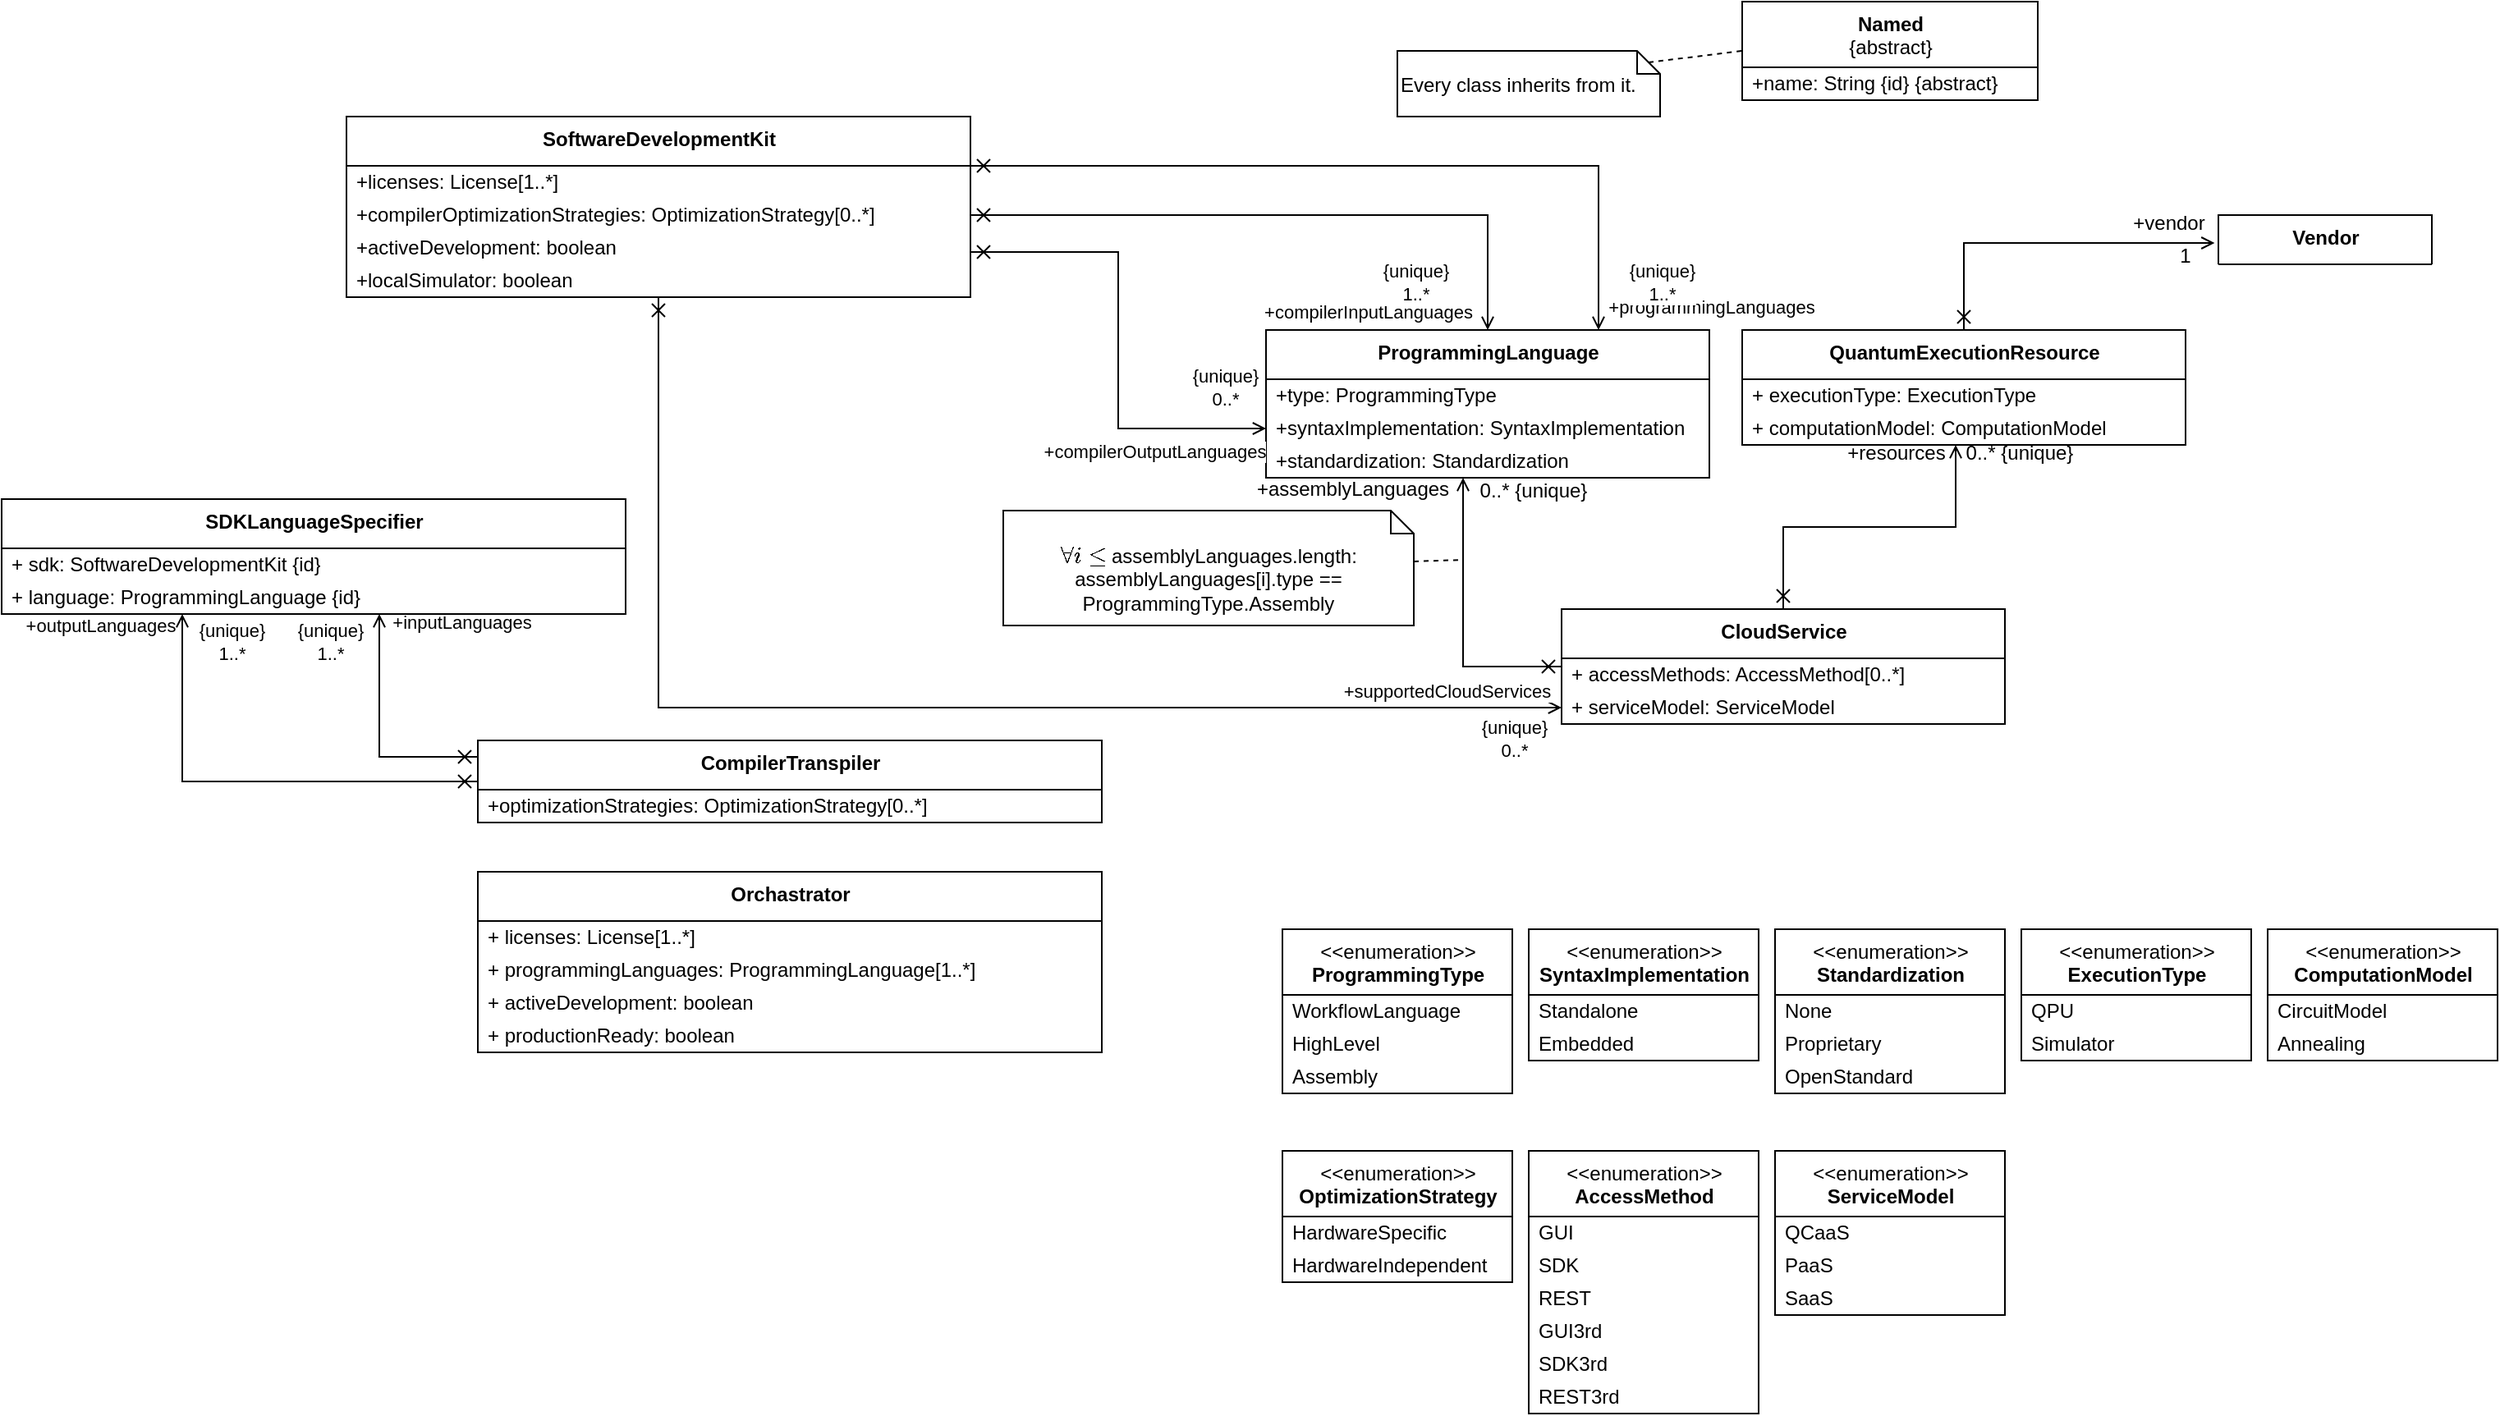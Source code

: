<mxfile version="15.8.7" type="device"><diagram id="bbIIZmD2PRprDW3jlX_k" name="Seite-1"><mxGraphModel dx="2922" dy="1264" grid="1" gridSize="10" guides="1" tooltips="1" connect="1" arrows="1" fold="1" page="1" pageScale="1" pageWidth="827" pageHeight="1169" math="1" shadow="0"><root><mxCell id="0"/><mxCell id="1" parent="0"/><mxCell id="2dvuUzxfTzS7yfaZt3N1-1" value="&lt;b&gt;ProgrammingLanguage&lt;/b&gt;" style="swimlane;fontStyle=0;align=center;verticalAlign=top;childLayout=stackLayout;horizontal=1;startSize=30;horizontalStack=0;resizeParent=1;resizeParentMax=0;resizeLast=0;collapsible=0;marginBottom=0;html=1;" vertex="1" parent="1"><mxGeometry x="60" y="220" width="270" height="90" as="geometry"/></mxCell><mxCell id="2dvuUzxfTzS7yfaZt3N1-9" value="+type: ProgrammingType" style="text;html=1;strokeColor=none;fillColor=none;align=left;verticalAlign=middle;spacingLeft=4;spacingRight=4;overflow=hidden;rotatable=0;points=[[0,0.5],[1,0.5]];portConstraint=eastwest;" vertex="1" parent="2dvuUzxfTzS7yfaZt3N1-1"><mxGeometry y="30" width="270" height="20" as="geometry"/></mxCell><mxCell id="2dvuUzxfTzS7yfaZt3N1-10" value="+syntaxImplementation: SyntaxImplementation" style="text;html=1;strokeColor=none;fillColor=none;align=left;verticalAlign=middle;spacingLeft=4;spacingRight=4;overflow=hidden;rotatable=0;points=[[0,0.5],[1,0.5]];portConstraint=eastwest;" vertex="1" parent="2dvuUzxfTzS7yfaZt3N1-1"><mxGeometry y="50" width="270" height="20" as="geometry"/></mxCell><mxCell id="2dvuUzxfTzS7yfaZt3N1-11" value="+standardization: Standardization" style="text;html=1;strokeColor=none;fillColor=none;align=left;verticalAlign=middle;spacingLeft=4;spacingRight=4;overflow=hidden;rotatable=0;points=[[0,0.5],[1,0.5]];portConstraint=eastwest;" vertex="1" parent="2dvuUzxfTzS7yfaZt3N1-1"><mxGeometry y="70" width="270" height="20" as="geometry"/></mxCell><mxCell id="2dvuUzxfTzS7yfaZt3N1-12" value="&lt;b&gt;Named&lt;/b&gt;&lt;br&gt;{abstract}" style="swimlane;fontStyle=0;align=center;verticalAlign=top;childLayout=stackLayout;horizontal=1;startSize=40;horizontalStack=0;resizeParent=1;resizeParentMax=0;resizeLast=0;collapsible=0;marginBottom=0;html=1;" vertex="1" parent="1"><mxGeometry x="350" y="20" width="180" height="60" as="geometry"/></mxCell><mxCell id="2dvuUzxfTzS7yfaZt3N1-14" value="+name: String {id} {abstract}" style="text;html=1;strokeColor=none;fillColor=none;align=left;verticalAlign=middle;spacingLeft=4;spacingRight=4;overflow=hidden;rotatable=0;points=[[0,0.5],[1,0.5]];portConstraint=eastwest;" vertex="1" parent="2dvuUzxfTzS7yfaZt3N1-12"><mxGeometry y="40" width="180" height="20" as="geometry"/></mxCell><mxCell id="2dvuUzxfTzS7yfaZt3N1-21" value="&amp;lt;&amp;lt;enumeration&amp;gt;&amp;gt;&lt;br&gt;&lt;b&gt;ProgrammingType&lt;br&gt;&lt;/b&gt;" style="swimlane;fontStyle=0;align=center;verticalAlign=top;childLayout=stackLayout;horizontal=1;startSize=40;horizontalStack=0;resizeParent=1;resizeParentMax=0;resizeLast=0;collapsible=0;marginBottom=0;html=1;" vertex="1" parent="1"><mxGeometry x="70" y="585" width="140" height="100" as="geometry"/></mxCell><mxCell id="2dvuUzxfTzS7yfaZt3N1-22" value="WorkflowLanguage" style="text;html=1;strokeColor=none;fillColor=none;align=left;verticalAlign=middle;spacingLeft=4;spacingRight=4;overflow=hidden;rotatable=0;points=[[0,0.5],[1,0.5]];portConstraint=eastwest;" vertex="1" parent="2dvuUzxfTzS7yfaZt3N1-21"><mxGeometry y="40" width="140" height="20" as="geometry"/></mxCell><mxCell id="2dvuUzxfTzS7yfaZt3N1-23" value="HighLevel" style="text;html=1;strokeColor=none;fillColor=none;align=left;verticalAlign=middle;spacingLeft=4;spacingRight=4;overflow=hidden;rotatable=0;points=[[0,0.5],[1,0.5]];portConstraint=eastwest;" vertex="1" parent="2dvuUzxfTzS7yfaZt3N1-21"><mxGeometry y="60" width="140" height="20" as="geometry"/></mxCell><mxCell id="2dvuUzxfTzS7yfaZt3N1-24" value="Assembly" style="text;html=1;strokeColor=none;fillColor=none;align=left;verticalAlign=middle;spacingLeft=4;spacingRight=4;overflow=hidden;rotatable=0;points=[[0,0.5],[1,0.5]];portConstraint=eastwest;" vertex="1" parent="2dvuUzxfTzS7yfaZt3N1-21"><mxGeometry y="80" width="140" height="20" as="geometry"/></mxCell><mxCell id="2dvuUzxfTzS7yfaZt3N1-25" value="&amp;lt;&amp;lt;enumeration&amp;gt;&amp;gt;&lt;br&gt;&lt;b&gt;SyntaxImplementation&lt;br&gt;&lt;/b&gt;" style="swimlane;fontStyle=0;align=center;verticalAlign=top;childLayout=stackLayout;horizontal=1;startSize=40;horizontalStack=0;resizeParent=1;resizeParentMax=0;resizeLast=0;collapsible=0;marginBottom=0;html=1;" vertex="1" parent="1"><mxGeometry x="220" y="585" width="140" height="80" as="geometry"/></mxCell><mxCell id="2dvuUzxfTzS7yfaZt3N1-26" value="Standalone" style="text;html=1;strokeColor=none;fillColor=none;align=left;verticalAlign=middle;spacingLeft=4;spacingRight=4;overflow=hidden;rotatable=0;points=[[0,0.5],[1,0.5]];portConstraint=eastwest;" vertex="1" parent="2dvuUzxfTzS7yfaZt3N1-25"><mxGeometry y="40" width="140" height="20" as="geometry"/></mxCell><mxCell id="2dvuUzxfTzS7yfaZt3N1-29" value="Embedded" style="text;html=1;strokeColor=none;fillColor=none;align=left;verticalAlign=middle;spacingLeft=4;spacingRight=4;overflow=hidden;rotatable=0;points=[[0,0.5],[1,0.5]];portConstraint=eastwest;" vertex="1" parent="2dvuUzxfTzS7yfaZt3N1-25"><mxGeometry y="60" width="140" height="20" as="geometry"/></mxCell><mxCell id="2dvuUzxfTzS7yfaZt3N1-30" value="&amp;lt;&amp;lt;enumeration&amp;gt;&amp;gt;&lt;br&gt;&lt;b&gt;Standardization&lt;br&gt;&lt;/b&gt;" style="swimlane;fontStyle=0;align=center;verticalAlign=top;childLayout=stackLayout;horizontal=1;startSize=40;horizontalStack=0;resizeParent=1;resizeParentMax=0;resizeLast=0;collapsible=0;marginBottom=0;html=1;" vertex="1" parent="1"><mxGeometry x="370" y="585" width="140" height="100" as="geometry"/></mxCell><mxCell id="2dvuUzxfTzS7yfaZt3N1-31" value="None" style="text;html=1;strokeColor=none;fillColor=none;align=left;verticalAlign=middle;spacingLeft=4;spacingRight=4;overflow=hidden;rotatable=0;points=[[0,0.5],[1,0.5]];portConstraint=eastwest;" vertex="1" parent="2dvuUzxfTzS7yfaZt3N1-30"><mxGeometry y="40" width="140" height="20" as="geometry"/></mxCell><mxCell id="2dvuUzxfTzS7yfaZt3N1-32" value="Proprietary" style="text;html=1;strokeColor=none;fillColor=none;align=left;verticalAlign=middle;spacingLeft=4;spacingRight=4;overflow=hidden;rotatable=0;points=[[0,0.5],[1,0.5]];portConstraint=eastwest;" vertex="1" parent="2dvuUzxfTzS7yfaZt3N1-30"><mxGeometry y="60" width="140" height="20" as="geometry"/></mxCell><mxCell id="2dvuUzxfTzS7yfaZt3N1-33" value="OpenStandard" style="text;html=1;strokeColor=none;fillColor=none;align=left;verticalAlign=middle;spacingLeft=4;spacingRight=4;overflow=hidden;rotatable=0;points=[[0,0.5],[1,0.5]];portConstraint=eastwest;" vertex="1" parent="2dvuUzxfTzS7yfaZt3N1-30"><mxGeometry y="80" width="140" height="20" as="geometry"/></mxCell><mxCell id="2dvuUzxfTzS7yfaZt3N1-45" style="edgeStyle=orthogonalEdgeStyle;rounded=0;orthogonalLoop=1;jettySize=auto;html=1;entryX=-0.018;entryY=0.56;entryDx=0;entryDy=0;entryPerimeter=0;endArrow=open;endFill=0;startArrow=cross;startFill=0;" edge="1" parent="1" source="2dvuUzxfTzS7yfaZt3N1-34" target="2dvuUzxfTzS7yfaZt3N1-42"><mxGeometry relative="1" as="geometry"><Array as="points"><mxPoint x="485" y="167"/><mxPoint x="638" y="167"/></Array></mxGeometry></mxCell><mxCell id="2dvuUzxfTzS7yfaZt3N1-34" value="&lt;b&gt;QuantumExecutionResource&lt;/b&gt;" style="swimlane;fontStyle=0;align=center;verticalAlign=top;childLayout=stackLayout;horizontal=1;startSize=30;horizontalStack=0;resizeParent=1;resizeParentMax=0;resizeLast=0;collapsible=0;marginBottom=0;html=1;" vertex="1" parent="1"><mxGeometry x="350" y="220" width="270" height="70" as="geometry"/></mxCell><mxCell id="2dvuUzxfTzS7yfaZt3N1-35" value="+ executionType: ExecutionType" style="text;html=1;strokeColor=none;fillColor=none;align=left;verticalAlign=middle;spacingLeft=4;spacingRight=4;overflow=hidden;rotatable=0;points=[[0,0.5],[1,0.5]];portConstraint=eastwest;" vertex="1" parent="2dvuUzxfTzS7yfaZt3N1-34"><mxGeometry y="30" width="270" height="20" as="geometry"/></mxCell><mxCell id="2dvuUzxfTzS7yfaZt3N1-41" value="+ computationModel: ComputationModel" style="text;html=1;strokeColor=none;fillColor=none;align=left;verticalAlign=middle;spacingLeft=4;spacingRight=4;overflow=hidden;rotatable=0;points=[[0,0.5],[1,0.5]];portConstraint=eastwest;" vertex="1" parent="2dvuUzxfTzS7yfaZt3N1-34"><mxGeometry y="50" width="270" height="20" as="geometry"/></mxCell><mxCell id="2dvuUzxfTzS7yfaZt3N1-40" style="rounded=0;orthogonalLoop=1;jettySize=auto;html=1;exitX=0;exitY=0;exitDx=153;exitDy=7;exitPerimeter=0;entryX=0;entryY=0.5;entryDx=0;entryDy=0;endArrow=none;endFill=0;dashed=1;" edge="1" parent="1" source="2dvuUzxfTzS7yfaZt3N1-38" target="2dvuUzxfTzS7yfaZt3N1-12"><mxGeometry relative="1" as="geometry"/></mxCell><mxCell id="2dvuUzxfTzS7yfaZt3N1-38" value="Every class inherits from it." style="shape=note2;boundedLbl=1;whiteSpace=wrap;html=1;size=14;verticalAlign=top;align=left;spacingTop=-7;" vertex="1" parent="1"><mxGeometry x="140" y="50" width="160" height="40" as="geometry"/></mxCell><mxCell id="2dvuUzxfTzS7yfaZt3N1-42" value="&lt;b&gt;Vendor&lt;/b&gt;" style="swimlane;fontStyle=0;align=center;verticalAlign=top;childLayout=stackLayout;horizontal=1;startSize=50;horizontalStack=0;resizeParent=1;resizeParentMax=0;resizeLast=0;collapsible=0;marginBottom=0;html=1;" vertex="1" parent="1"><mxGeometry x="640" y="150" width="130" height="30" as="geometry"/></mxCell><mxCell id="2dvuUzxfTzS7yfaZt3N1-46" value="+vendor" style="text;html=1;strokeColor=none;fillColor=none;align=center;verticalAlign=middle;whiteSpace=wrap;rounded=0;" vertex="1" parent="1"><mxGeometry x="580" y="150" width="60" height="10" as="geometry"/></mxCell><mxCell id="2dvuUzxfTzS7yfaZt3N1-47" value="1" style="text;html=1;strokeColor=none;fillColor=none;align=center;verticalAlign=middle;whiteSpace=wrap;rounded=0;" vertex="1" parent="1"><mxGeometry x="610" y="170" width="20" height="10" as="geometry"/></mxCell><mxCell id="2dvuUzxfTzS7yfaZt3N1-52" style="edgeStyle=orthogonalEdgeStyle;rounded=0;orthogonalLoop=1;jettySize=auto;html=1;startArrow=cross;startFill=0;endArrow=open;endFill=0;" edge="1" parent="1" source="2dvuUzxfTzS7yfaZt3N1-48" target="2dvuUzxfTzS7yfaZt3N1-1"><mxGeometry relative="1" as="geometry"><Array as="points"><mxPoint x="180" y="425"/></Array></mxGeometry></mxCell><mxCell id="2dvuUzxfTzS7yfaZt3N1-58" style="edgeStyle=orthogonalEdgeStyle;rounded=0;orthogonalLoop=1;jettySize=auto;html=1;startArrow=cross;startFill=0;endArrow=open;endFill=0;" edge="1" parent="1" source="2dvuUzxfTzS7yfaZt3N1-48" target="2dvuUzxfTzS7yfaZt3N1-41"><mxGeometry relative="1" as="geometry"><Array as="points"><mxPoint x="375" y="340"/><mxPoint x="480" y="340"/></Array></mxGeometry></mxCell><mxCell id="2dvuUzxfTzS7yfaZt3N1-48" value="&lt;b&gt;CloudService&lt;/b&gt;" style="swimlane;fontStyle=0;align=center;verticalAlign=top;childLayout=stackLayout;horizontal=1;startSize=30;horizontalStack=0;resizeParent=1;resizeParentMax=0;resizeLast=0;collapsible=0;marginBottom=0;html=1;" vertex="1" parent="1"><mxGeometry x="240" y="390" width="270" height="70" as="geometry"/></mxCell><mxCell id="2dvuUzxfTzS7yfaZt3N1-49" value="+ accessMethods: AccessMethod[0..*]" style="text;html=1;strokeColor=none;fillColor=none;align=left;verticalAlign=middle;spacingLeft=4;spacingRight=4;overflow=hidden;rotatable=0;points=[[0,0.5],[1,0.5]];portConstraint=eastwest;" vertex="1" parent="2dvuUzxfTzS7yfaZt3N1-48"><mxGeometry y="30" width="270" height="20" as="geometry"/></mxCell><mxCell id="2dvuUzxfTzS7yfaZt3N1-50" value="+ serviceModel: ServiceModel" style="text;html=1;strokeColor=none;fillColor=none;align=left;verticalAlign=middle;spacingLeft=4;spacingRight=4;overflow=hidden;rotatable=0;points=[[0,0.5],[1,0.5]];portConstraint=eastwest;" vertex="1" parent="2dvuUzxfTzS7yfaZt3N1-48"><mxGeometry y="50" width="270" height="20" as="geometry"/></mxCell><mxCell id="2dvuUzxfTzS7yfaZt3N1-53" value="+assemblyLanguages" style="text;html=1;strokeColor=none;fillColor=none;align=center;verticalAlign=middle;whiteSpace=wrap;rounded=0;" vertex="1" parent="1"><mxGeometry x="83" y="312" width="60" height="10" as="geometry"/></mxCell><mxCell id="2dvuUzxfTzS7yfaZt3N1-54" value="0..* {unique}" style="text;html=1;strokeColor=none;fillColor=none;align=center;verticalAlign=middle;whiteSpace=wrap;rounded=0;" vertex="1" parent="1"><mxGeometry x="188" y="313" width="70" height="10" as="geometry"/></mxCell><mxCell id="2dvuUzxfTzS7yfaZt3N1-57" style="rounded=0;orthogonalLoop=1;jettySize=auto;html=1;startArrow=none;startFill=0;endArrow=none;endFill=0;dashed=1;" edge="1" parent="1" source="2dvuUzxfTzS7yfaZt3N1-55"><mxGeometry relative="1" as="geometry"><mxPoint x="180" y="360" as="targetPoint"/></mxGeometry></mxCell><mxCell id="2dvuUzxfTzS7yfaZt3N1-55" value="\(\forall i \leq\) assemblyLanguages.length: assemblyLanguages[i].type == ProgrammingType.Assembly" style="shape=note2;boundedLbl=1;whiteSpace=wrap;html=1;size=14;verticalAlign=top;align=center;" vertex="1" parent="1"><mxGeometry x="-100" y="330" width="250" height="70" as="geometry"/></mxCell><mxCell id="2dvuUzxfTzS7yfaZt3N1-59" value="+resources" style="text;html=1;strokeColor=none;fillColor=none;align=center;verticalAlign=middle;whiteSpace=wrap;rounded=0;" vertex="1" parent="1"><mxGeometry x="414" y="290" width="60" height="10" as="geometry"/></mxCell><mxCell id="2dvuUzxfTzS7yfaZt3N1-60" value="0..* {unique}" style="text;html=1;strokeColor=none;fillColor=none;align=center;verticalAlign=middle;whiteSpace=wrap;rounded=0;" vertex="1" parent="1"><mxGeometry x="484" y="290" width="70" height="10" as="geometry"/></mxCell><mxCell id="2dvuUzxfTzS7yfaZt3N1-68" style="edgeStyle=orthogonalEdgeStyle;rounded=0;orthogonalLoop=1;jettySize=auto;html=1;entryX=0.75;entryY=0;entryDx=0;entryDy=0;startArrow=cross;startFill=0;endArrow=open;endFill=0;" edge="1" parent="1" source="2dvuUzxfTzS7yfaZt3N1-61" target="2dvuUzxfTzS7yfaZt3N1-1"><mxGeometry relative="1" as="geometry"><Array as="points"><mxPoint x="263" y="120"/></Array></mxGeometry></mxCell><mxCell id="2dvuUzxfTzS7yfaZt3N1-69" value="+programmingLanguages" style="edgeLabel;html=1;align=center;verticalAlign=middle;resizable=0;points=[];" vertex="1" connectable="0" parent="2dvuUzxfTzS7yfaZt3N1-68"><mxGeometry x="0.942" y="-1" relative="1" as="geometry"><mxPoint x="69" as="offset"/></mxGeometry></mxCell><mxCell id="2dvuUzxfTzS7yfaZt3N1-70" value="{unique}&lt;br&gt;1..*" style="edgeLabel;html=1;align=center;verticalAlign=middle;resizable=0;points=[];" vertex="1" connectable="0" parent="2dvuUzxfTzS7yfaZt3N1-68"><mxGeometry x="0.919" relative="1" as="geometry"><mxPoint x="-112" y="-10" as="offset"/></mxGeometry></mxCell><mxCell id="2dvuUzxfTzS7yfaZt3N1-74" style="edgeStyle=orthogonalEdgeStyle;rounded=0;orthogonalLoop=1;jettySize=auto;html=1;exitX=1;exitY=0.75;exitDx=0;exitDy=0;entryX=0;entryY=0.5;entryDx=0;entryDy=0;startArrow=cross;startFill=0;endArrow=open;endFill=0;" edge="1" parent="1" source="2dvuUzxfTzS7yfaZt3N1-61" target="2dvuUzxfTzS7yfaZt3N1-10"><mxGeometry relative="1" as="geometry"/></mxCell><mxCell id="2dvuUzxfTzS7yfaZt3N1-77" style="edgeStyle=orthogonalEdgeStyle;rounded=0;orthogonalLoop=1;jettySize=auto;html=1;startArrow=cross;startFill=0;endArrow=open;endFill=0;" edge="1" parent="1" source="2dvuUzxfTzS7yfaZt3N1-61" target="2dvuUzxfTzS7yfaZt3N1-50"><mxGeometry relative="1" as="geometry"/></mxCell><mxCell id="2dvuUzxfTzS7yfaZt3N1-78" value="+supportedCloudServices" style="edgeLabel;html=1;align=center;verticalAlign=middle;resizable=0;points=[];" vertex="1" connectable="0" parent="2dvuUzxfTzS7yfaZt3N1-77"><mxGeometry x="0.885" y="-2" relative="1" as="geometry"><mxPoint x="-24" y="-12" as="offset"/></mxGeometry></mxCell><mxCell id="2dvuUzxfTzS7yfaZt3N1-61" value="&lt;b&gt;SoftwareDevelopmentKit&lt;/b&gt;" style="swimlane;fontStyle=0;align=center;verticalAlign=top;childLayout=stackLayout;horizontal=1;startSize=30;horizontalStack=0;resizeParent=1;resizeParentMax=0;resizeLast=0;collapsible=0;marginBottom=0;html=1;" vertex="1" parent="1"><mxGeometry x="-500" y="90" width="380" height="110" as="geometry"/></mxCell><mxCell id="2dvuUzxfTzS7yfaZt3N1-62" value="+licenses: License[1..*]" style="text;html=1;strokeColor=none;fillColor=none;align=left;verticalAlign=middle;spacingLeft=4;spacingRight=4;overflow=hidden;rotatable=0;points=[[0,0.5],[1,0.5]];portConstraint=eastwest;" vertex="1" parent="2dvuUzxfTzS7yfaZt3N1-61"><mxGeometry y="30" width="380" height="20" as="geometry"/></mxCell><mxCell id="2dvuUzxfTzS7yfaZt3N1-65" value="+compilerOptimizationStrategies: OptimizationStrategy[0..*]" style="text;html=1;strokeColor=none;fillColor=none;align=left;verticalAlign=middle;spacingLeft=4;spacingRight=4;overflow=hidden;rotatable=0;points=[[0,0.5],[1,0.5]];portConstraint=eastwest;" vertex="1" parent="2dvuUzxfTzS7yfaZt3N1-61"><mxGeometry y="50" width="380" height="20" as="geometry"/></mxCell><mxCell id="2dvuUzxfTzS7yfaZt3N1-66" value="+activeDevelopment: boolean" style="text;html=1;strokeColor=none;fillColor=none;align=left;verticalAlign=middle;spacingLeft=4;spacingRight=4;overflow=hidden;rotatable=0;points=[[0,0.5],[1,0.5]];portConstraint=eastwest;" vertex="1" parent="2dvuUzxfTzS7yfaZt3N1-61"><mxGeometry y="70" width="380" height="20" as="geometry"/></mxCell><mxCell id="2dvuUzxfTzS7yfaZt3N1-67" value="+localSimulator: boolean" style="text;html=1;strokeColor=none;fillColor=none;align=left;verticalAlign=middle;spacingLeft=4;spacingRight=4;overflow=hidden;rotatable=0;points=[[0,0.5],[1,0.5]];portConstraint=eastwest;" vertex="1" parent="2dvuUzxfTzS7yfaZt3N1-61"><mxGeometry y="90" width="380" height="20" as="geometry"/></mxCell><mxCell id="2dvuUzxfTzS7yfaZt3N1-71" style="edgeStyle=orthogonalEdgeStyle;rounded=0;orthogonalLoop=1;jettySize=auto;html=1;exitX=1;exitY=0.5;exitDx=0;exitDy=0;entryX=0.5;entryY=0;entryDx=0;entryDy=0;startArrow=cross;startFill=0;endArrow=open;endFill=0;" edge="1" parent="1" source="2dvuUzxfTzS7yfaZt3N1-65" target="2dvuUzxfTzS7yfaZt3N1-1"><mxGeometry relative="1" as="geometry"/></mxCell><mxCell id="2dvuUzxfTzS7yfaZt3N1-72" value="+compilerInputLanguages" style="edgeLabel;html=1;align=center;verticalAlign=middle;resizable=0;points=[];" vertex="1" connectable="0" parent="1"><mxGeometry x="120.003" y="210.0" as="geometry"><mxPoint x="2" y="-1" as="offset"/></mxGeometry></mxCell><mxCell id="2dvuUzxfTzS7yfaZt3N1-73" value="{unique}&lt;br&gt;1..*" style="edgeLabel;html=1;align=center;verticalAlign=middle;resizable=0;points=[];" vertex="1" connectable="0" parent="1"><mxGeometry x="300.504" y="190.28" as="geometry"/></mxCell><mxCell id="2dvuUzxfTzS7yfaZt3N1-75" value="+compilerOutputLanguages" style="edgeLabel;html=1;align=center;verticalAlign=middle;resizable=0;points=[];" vertex="1" connectable="0" parent="1"><mxGeometry x="-9.997" y="295.0" as="geometry"><mxPoint x="2" y="-1" as="offset"/></mxGeometry></mxCell><mxCell id="2dvuUzxfTzS7yfaZt3N1-76" value="{unique}&lt;br&gt;0..*" style="edgeLabel;html=1;align=center;verticalAlign=middle;resizable=0;points=[];" vertex="1" connectable="0" parent="1"><mxGeometry x="35.004" y="255.0" as="geometry"/></mxCell><mxCell id="2dvuUzxfTzS7yfaZt3N1-79" value="{unique}&lt;br&gt;0..*" style="edgeLabel;html=1;align=center;verticalAlign=middle;resizable=0;points=[];" vertex="1" connectable="0" parent="1"><mxGeometry x="210.004" y="470.0" as="geometry"><mxPoint x="1" y="-1" as="offset"/></mxGeometry></mxCell><mxCell id="2dvuUzxfTzS7yfaZt3N1-91" style="edgeStyle=orthogonalEdgeStyle;rounded=0;orthogonalLoop=1;jettySize=auto;html=1;startArrow=cross;startFill=0;endArrow=open;endFill=0;" edge="1" parent="1" source="2dvuUzxfTzS7yfaZt3N1-80" target="2dvuUzxfTzS7yfaZt3N1-85"><mxGeometry relative="1" as="geometry"><Array as="points"><mxPoint x="-480" y="480"/></Array></mxGeometry></mxCell><mxCell id="2dvuUzxfTzS7yfaZt3N1-92" value="+inputLanguages" style="edgeLabel;html=1;align=center;verticalAlign=middle;resizable=0;points=[];" vertex="1" connectable="0" parent="2dvuUzxfTzS7yfaZt3N1-91"><mxGeometry x="0.758" y="-1" relative="1" as="geometry"><mxPoint x="49" y="-13" as="offset"/></mxGeometry></mxCell><mxCell id="2dvuUzxfTzS7yfaZt3N1-80" value="&lt;b&gt;CompilerTranspiler&lt;/b&gt;" style="swimlane;fontStyle=0;align=center;verticalAlign=top;childLayout=stackLayout;horizontal=1;startSize=30;horizontalStack=0;resizeParent=1;resizeParentMax=0;resizeLast=0;collapsible=0;marginBottom=0;html=1;" vertex="1" parent="1"><mxGeometry x="-420" y="470" width="380" height="50" as="geometry"/></mxCell><mxCell id="2dvuUzxfTzS7yfaZt3N1-81" value="+optimizationStrategies: OptimizationStrategy[0..*]" style="text;html=1;strokeColor=none;fillColor=none;align=left;verticalAlign=middle;spacingLeft=4;spacingRight=4;overflow=hidden;rotatable=0;points=[[0,0.5],[1,0.5]];portConstraint=eastwest;" vertex="1" parent="2dvuUzxfTzS7yfaZt3N1-80"><mxGeometry y="30" width="380" height="20" as="geometry"/></mxCell><mxCell id="2dvuUzxfTzS7yfaZt3N1-85" value="&lt;b&gt;SDKLanguageSpecifier&lt;/b&gt;" style="swimlane;fontStyle=0;align=center;verticalAlign=top;childLayout=stackLayout;horizontal=1;startSize=30;horizontalStack=0;resizeParent=1;resizeParentMax=0;resizeLast=0;collapsible=0;marginBottom=0;html=1;" vertex="1" parent="1"><mxGeometry x="-710" y="323" width="380" height="70" as="geometry"/></mxCell><mxCell id="2dvuUzxfTzS7yfaZt3N1-86" value="+ sdk: SoftwareDevelopmentKit {id}" style="text;html=1;strokeColor=none;fillColor=none;align=left;verticalAlign=middle;spacingLeft=4;spacingRight=4;overflow=hidden;rotatable=0;points=[[0,0.5],[1,0.5]];portConstraint=eastwest;" vertex="1" parent="2dvuUzxfTzS7yfaZt3N1-85"><mxGeometry y="30" width="380" height="20" as="geometry"/></mxCell><mxCell id="2dvuUzxfTzS7yfaZt3N1-90" value="+ language: ProgrammingLanguage {id}" style="text;html=1;strokeColor=none;fillColor=none;align=left;verticalAlign=middle;spacingLeft=4;spacingRight=4;overflow=hidden;rotatable=0;points=[[0,0.5],[1,0.5]];portConstraint=eastwest;" vertex="1" parent="2dvuUzxfTzS7yfaZt3N1-85"><mxGeometry y="50" width="380" height="20" as="geometry"/></mxCell><mxCell id="2dvuUzxfTzS7yfaZt3N1-93" value="{unique}&lt;br&gt;1..*" style="edgeLabel;html=1;align=center;verticalAlign=middle;resizable=0;points=[];" vertex="1" connectable="0" parent="1"><mxGeometry x="-509.996" y="410.0" as="geometry"/></mxCell><mxCell id="2dvuUzxfTzS7yfaZt3N1-94" style="edgeStyle=orthogonalEdgeStyle;rounded=0;orthogonalLoop=1;jettySize=auto;html=1;startArrow=cross;startFill=0;endArrow=open;endFill=0;exitX=0;exitY=0.5;exitDx=0;exitDy=0;" edge="1" parent="1" source="2dvuUzxfTzS7yfaZt3N1-80" target="2dvuUzxfTzS7yfaZt3N1-85"><mxGeometry relative="1" as="geometry"><mxPoint x="-420" y="550" as="sourcePoint"/><Array as="points"><mxPoint x="-600" y="495"/></Array></mxGeometry></mxCell><mxCell id="2dvuUzxfTzS7yfaZt3N1-95" value="+outputLanguages" style="edgeLabel;html=1;align=center;verticalAlign=middle;resizable=0;points=[];" vertex="1" connectable="0" parent="1"><mxGeometry x="-650" y="400.0" as="geometry"/></mxCell><mxCell id="2dvuUzxfTzS7yfaZt3N1-96" value="{unique}&lt;br&gt;1..*" style="edgeLabel;html=1;align=center;verticalAlign=middle;resizable=0;points=[];" vertex="1" connectable="0" parent="1"><mxGeometry x="-569.996" y="410.0" as="geometry"/></mxCell><mxCell id="2dvuUzxfTzS7yfaZt3N1-97" value="&lt;b&gt;Orchastrator&lt;/b&gt;" style="swimlane;fontStyle=0;align=center;verticalAlign=top;childLayout=stackLayout;horizontal=1;startSize=30;horizontalStack=0;resizeParent=1;resizeParentMax=0;resizeLast=0;collapsible=0;marginBottom=0;html=1;" vertex="1" parent="1"><mxGeometry x="-420" y="550" width="380" height="110" as="geometry"/></mxCell><mxCell id="2dvuUzxfTzS7yfaZt3N1-98" value="+ licenses: License[1..*]" style="text;html=1;strokeColor=none;fillColor=none;align=left;verticalAlign=middle;spacingLeft=4;spacingRight=4;overflow=hidden;rotatable=0;points=[[0,0.5],[1,0.5]];portConstraint=eastwest;" vertex="1" parent="2dvuUzxfTzS7yfaZt3N1-97"><mxGeometry y="30" width="380" height="20" as="geometry"/></mxCell><mxCell id="2dvuUzxfTzS7yfaZt3N1-99" value="+ programmingLanguages: ProgrammingLanguage[1..*]" style="text;html=1;strokeColor=none;fillColor=none;align=left;verticalAlign=middle;spacingLeft=4;spacingRight=4;overflow=hidden;rotatable=0;points=[[0,0.5],[1,0.5]];portConstraint=eastwest;" vertex="1" parent="2dvuUzxfTzS7yfaZt3N1-97"><mxGeometry y="50" width="380" height="20" as="geometry"/></mxCell><mxCell id="2dvuUzxfTzS7yfaZt3N1-100" value="+ activeDevelopment: boolean" style="text;html=1;strokeColor=none;fillColor=none;align=left;verticalAlign=middle;spacingLeft=4;spacingRight=4;overflow=hidden;rotatable=0;points=[[0,0.5],[1,0.5]];portConstraint=eastwest;" vertex="1" parent="2dvuUzxfTzS7yfaZt3N1-97"><mxGeometry y="70" width="380" height="20" as="geometry"/></mxCell><mxCell id="2dvuUzxfTzS7yfaZt3N1-101" value="+ productionReady: boolean" style="text;html=1;strokeColor=none;fillColor=none;align=left;verticalAlign=middle;spacingLeft=4;spacingRight=4;overflow=hidden;rotatable=0;points=[[0,0.5],[1,0.5]];portConstraint=eastwest;" vertex="1" parent="2dvuUzxfTzS7yfaZt3N1-97"><mxGeometry y="90" width="380" height="20" as="geometry"/></mxCell><mxCell id="2dvuUzxfTzS7yfaZt3N1-102" value="&amp;lt;&amp;lt;enumeration&amp;gt;&amp;gt;&lt;br&gt;&lt;b&gt;ExecutionType&lt;br&gt;&lt;/b&gt;" style="swimlane;fontStyle=0;align=center;verticalAlign=top;childLayout=stackLayout;horizontal=1;startSize=40;horizontalStack=0;resizeParent=1;resizeParentMax=0;resizeLast=0;collapsible=0;marginBottom=0;html=1;" vertex="1" parent="1"><mxGeometry x="520" y="585" width="140" height="80" as="geometry"/></mxCell><mxCell id="2dvuUzxfTzS7yfaZt3N1-103" value="QPU" style="text;html=1;strokeColor=none;fillColor=none;align=left;verticalAlign=middle;spacingLeft=4;spacingRight=4;overflow=hidden;rotatable=0;points=[[0,0.5],[1,0.5]];portConstraint=eastwest;" vertex="1" parent="2dvuUzxfTzS7yfaZt3N1-102"><mxGeometry y="40" width="140" height="20" as="geometry"/></mxCell><mxCell id="2dvuUzxfTzS7yfaZt3N1-106" value="Simulator" style="text;html=1;strokeColor=none;fillColor=none;align=left;verticalAlign=middle;spacingLeft=4;spacingRight=4;overflow=hidden;rotatable=0;points=[[0,0.5],[1,0.5]];portConstraint=eastwest;" vertex="1" parent="2dvuUzxfTzS7yfaZt3N1-102"><mxGeometry y="60" width="140" height="20" as="geometry"/></mxCell><mxCell id="2dvuUzxfTzS7yfaZt3N1-107" value="&amp;lt;&amp;lt;enumeration&amp;gt;&amp;gt;&lt;br&gt;&lt;b&gt;ComputationModel&lt;br&gt;&lt;/b&gt;" style="swimlane;fontStyle=0;align=center;verticalAlign=top;childLayout=stackLayout;horizontal=1;startSize=40;horizontalStack=0;resizeParent=1;resizeParentMax=0;resizeLast=0;collapsible=0;marginBottom=0;html=1;" vertex="1" parent="1"><mxGeometry x="670" y="585" width="140" height="80" as="geometry"/></mxCell><mxCell id="2dvuUzxfTzS7yfaZt3N1-108" value="CircuitModel" style="text;html=1;strokeColor=none;fillColor=none;align=left;verticalAlign=middle;spacingLeft=4;spacingRight=4;overflow=hidden;rotatable=0;points=[[0,0.5],[1,0.5]];portConstraint=eastwest;" vertex="1" parent="2dvuUzxfTzS7yfaZt3N1-107"><mxGeometry y="40" width="140" height="20" as="geometry"/></mxCell><mxCell id="2dvuUzxfTzS7yfaZt3N1-110" value="Annealing" style="text;html=1;strokeColor=none;fillColor=none;align=left;verticalAlign=middle;spacingLeft=4;spacingRight=4;overflow=hidden;rotatable=0;points=[[0,0.5],[1,0.5]];portConstraint=eastwest;" vertex="1" parent="2dvuUzxfTzS7yfaZt3N1-107"><mxGeometry y="60" width="140" height="20" as="geometry"/></mxCell><mxCell id="2dvuUzxfTzS7yfaZt3N1-111" value="&amp;lt;&amp;lt;enumeration&amp;gt;&amp;gt;&lt;br&gt;&lt;b&gt;OptimizationStrategy&lt;br&gt;&lt;/b&gt;" style="swimlane;fontStyle=0;align=center;verticalAlign=top;childLayout=stackLayout;horizontal=1;startSize=40;horizontalStack=0;resizeParent=1;resizeParentMax=0;resizeLast=0;collapsible=0;marginBottom=0;html=1;" vertex="1" parent="1"><mxGeometry x="70" y="720" width="140" height="80" as="geometry"/></mxCell><mxCell id="2dvuUzxfTzS7yfaZt3N1-112" value="HardwareSpecific" style="text;html=1;strokeColor=none;fillColor=none;align=left;verticalAlign=middle;spacingLeft=4;spacingRight=4;overflow=hidden;rotatable=0;points=[[0,0.5],[1,0.5]];portConstraint=eastwest;" vertex="1" parent="2dvuUzxfTzS7yfaZt3N1-111"><mxGeometry y="40" width="140" height="20" as="geometry"/></mxCell><mxCell id="2dvuUzxfTzS7yfaZt3N1-115" value="HardwareIndependent" style="text;html=1;strokeColor=none;fillColor=none;align=left;verticalAlign=middle;spacingLeft=4;spacingRight=4;overflow=hidden;rotatable=0;points=[[0,0.5],[1,0.5]];portConstraint=eastwest;" vertex="1" parent="2dvuUzxfTzS7yfaZt3N1-111"><mxGeometry y="60" width="140" height="20" as="geometry"/></mxCell><mxCell id="2dvuUzxfTzS7yfaZt3N1-116" value="&amp;lt;&amp;lt;enumeration&amp;gt;&amp;gt;&lt;br&gt;&lt;b&gt;AccessMethod&lt;br&gt;&lt;/b&gt;" style="swimlane;fontStyle=0;align=center;verticalAlign=top;childLayout=stackLayout;horizontal=1;startSize=40;horizontalStack=0;resizeParent=1;resizeParentMax=0;resizeLast=0;collapsible=0;marginBottom=0;html=1;" vertex="1" parent="1"><mxGeometry x="220" y="720" width="140" height="160" as="geometry"/></mxCell><mxCell id="2dvuUzxfTzS7yfaZt3N1-117" value="GUI" style="text;html=1;strokeColor=none;fillColor=none;align=left;verticalAlign=middle;spacingLeft=4;spacingRight=4;overflow=hidden;rotatable=0;points=[[0,0.5],[1,0.5]];portConstraint=eastwest;" vertex="1" parent="2dvuUzxfTzS7yfaZt3N1-116"><mxGeometry y="40" width="140" height="20" as="geometry"/></mxCell><mxCell id="2dvuUzxfTzS7yfaZt3N1-119" value="SDK" style="text;html=1;strokeColor=none;fillColor=none;align=left;verticalAlign=middle;spacingLeft=4;spacingRight=4;overflow=hidden;rotatable=0;points=[[0,0.5],[1,0.5]];portConstraint=eastwest;" vertex="1" parent="2dvuUzxfTzS7yfaZt3N1-116"><mxGeometry y="60" width="140" height="20" as="geometry"/></mxCell><mxCell id="2dvuUzxfTzS7yfaZt3N1-118" value="REST" style="text;html=1;strokeColor=none;fillColor=none;align=left;verticalAlign=middle;spacingLeft=4;spacingRight=4;overflow=hidden;rotatable=0;points=[[0,0.5],[1,0.5]];portConstraint=eastwest;" vertex="1" parent="2dvuUzxfTzS7yfaZt3N1-116"><mxGeometry y="80" width="140" height="20" as="geometry"/></mxCell><mxCell id="2dvuUzxfTzS7yfaZt3N1-120" value="GUI3rd" style="text;html=1;strokeColor=none;fillColor=none;align=left;verticalAlign=middle;spacingLeft=4;spacingRight=4;overflow=hidden;rotatable=0;points=[[0,0.5],[1,0.5]];portConstraint=eastwest;" vertex="1" parent="2dvuUzxfTzS7yfaZt3N1-116"><mxGeometry y="100" width="140" height="20" as="geometry"/></mxCell><mxCell id="2dvuUzxfTzS7yfaZt3N1-121" value="SDK3rd" style="text;html=1;strokeColor=none;fillColor=none;align=left;verticalAlign=middle;spacingLeft=4;spacingRight=4;overflow=hidden;rotatable=0;points=[[0,0.5],[1,0.5]];portConstraint=eastwest;" vertex="1" parent="2dvuUzxfTzS7yfaZt3N1-116"><mxGeometry y="120" width="140" height="20" as="geometry"/></mxCell><mxCell id="2dvuUzxfTzS7yfaZt3N1-122" value="REST3rd" style="text;html=1;strokeColor=none;fillColor=none;align=left;verticalAlign=middle;spacingLeft=4;spacingRight=4;overflow=hidden;rotatable=0;points=[[0,0.5],[1,0.5]];portConstraint=eastwest;" vertex="1" parent="2dvuUzxfTzS7yfaZt3N1-116"><mxGeometry y="140" width="140" height="20" as="geometry"/></mxCell><mxCell id="2dvuUzxfTzS7yfaZt3N1-123" value="&amp;lt;&amp;lt;enumeration&amp;gt;&amp;gt;&lt;br&gt;&lt;b&gt;ServiceModel&lt;br&gt;&lt;/b&gt;" style="swimlane;fontStyle=0;align=center;verticalAlign=top;childLayout=stackLayout;horizontal=1;startSize=40;horizontalStack=0;resizeParent=1;resizeParentMax=0;resizeLast=0;collapsible=0;marginBottom=0;html=1;" vertex="1" parent="1"><mxGeometry x="370" y="720" width="140" height="100" as="geometry"/></mxCell><mxCell id="2dvuUzxfTzS7yfaZt3N1-124" value="QCaaS" style="text;html=1;strokeColor=none;fillColor=none;align=left;verticalAlign=middle;spacingLeft=4;spacingRight=4;overflow=hidden;rotatable=0;points=[[0,0.5],[1,0.5]];portConstraint=eastwest;" vertex="1" parent="2dvuUzxfTzS7yfaZt3N1-123"><mxGeometry y="40" width="140" height="20" as="geometry"/></mxCell><mxCell id="2dvuUzxfTzS7yfaZt3N1-127" value="PaaS" style="text;html=1;strokeColor=none;fillColor=none;align=left;verticalAlign=middle;spacingLeft=4;spacingRight=4;overflow=hidden;rotatable=0;points=[[0,0.5],[1,0.5]];portConstraint=eastwest;" vertex="1" parent="2dvuUzxfTzS7yfaZt3N1-123"><mxGeometry y="60" width="140" height="20" as="geometry"/></mxCell><mxCell id="2dvuUzxfTzS7yfaZt3N1-130" value="SaaS" style="text;html=1;strokeColor=none;fillColor=none;align=left;verticalAlign=middle;spacingLeft=4;spacingRight=4;overflow=hidden;rotatable=0;points=[[0,0.5],[1,0.5]];portConstraint=eastwest;" vertex="1" parent="2dvuUzxfTzS7yfaZt3N1-123"><mxGeometry y="80" width="140" height="20" as="geometry"/></mxCell></root></mxGraphModel></diagram></mxfile>